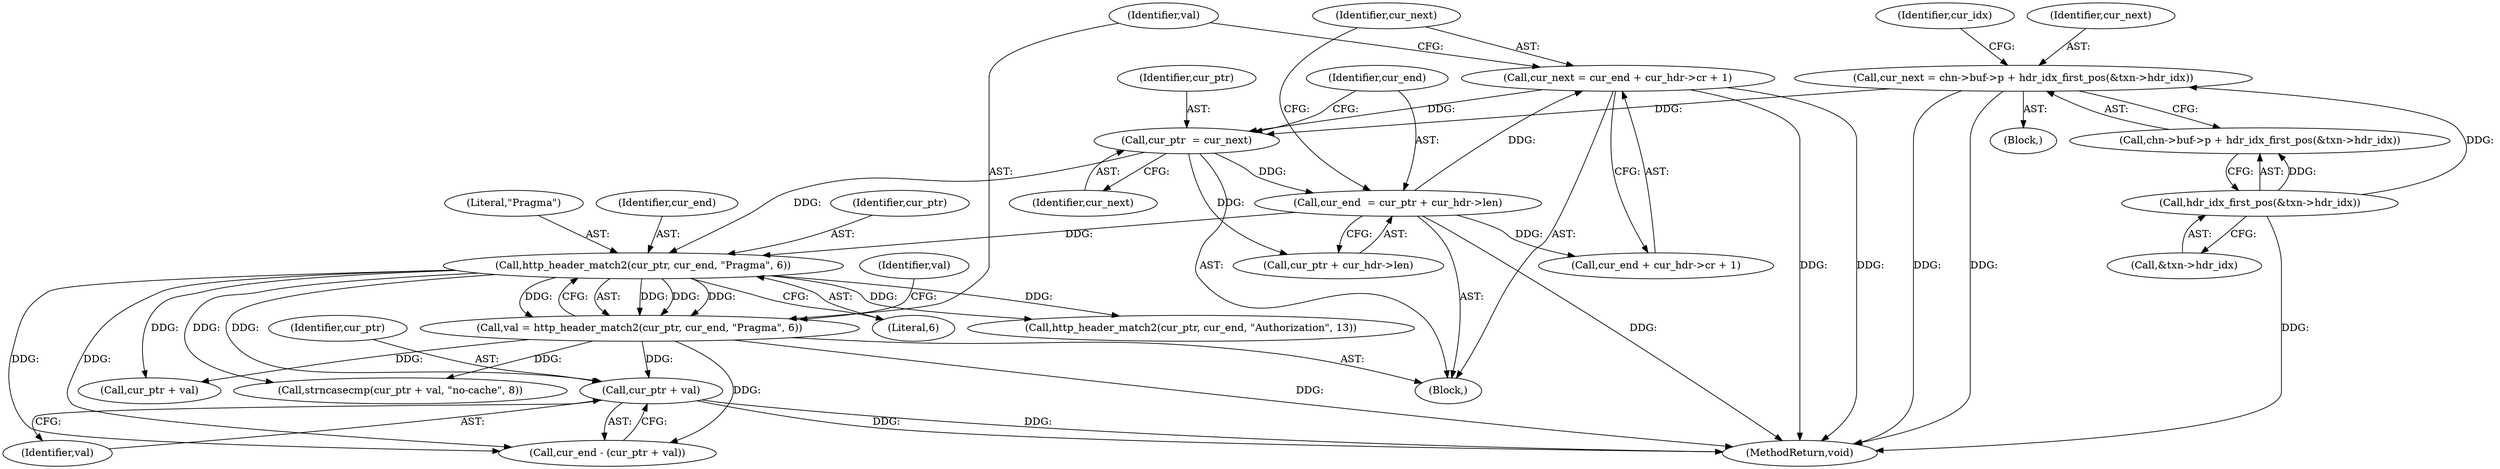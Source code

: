 digraph "0_haproxy_17514045e5d934dede62116216c1b016fe23dd06@pointer" {
"1000214" [label="(Call,cur_ptr + val)"];
"1000201" [label="(Call,http_header_match2(cur_ptr, cur_end, \"Pragma\", 6))"];
"1000180" [label="(Call,cur_ptr  = cur_next)"];
"1000190" [label="(Call,cur_next = cur_end + cur_hdr->cr + 1)"];
"1000183" [label="(Call,cur_end  = cur_ptr + cur_hdr->len)"];
"1000142" [label="(Call,cur_next = chn->buf->p + hdr_idx_first_pos(&txn->hdr_idx))"];
"1000150" [label="(Call,hdr_idx_first_pos(&txn->hdr_idx))"];
"1000199" [label="(Call,val = http_header_match2(cur_ptr, cur_end, \"Pragma\", 6))"];
"1000108" [label="(Block,)"];
"1000184" [label="(Identifier,cur_end)"];
"1000382" [label="(MethodReturn,void)"];
"1000142" [label="(Call,cur_next = chn->buf->p + hdr_idx_first_pos(&txn->hdr_idx))"];
"1000220" [label="(Call,cur_ptr + val)"];
"1000219" [label="(Call,strncasecmp(cur_ptr + val, \"no-cache\", 8))"];
"1000204" [label="(Literal,\"Pragma\")"];
"1000199" [label="(Call,val = http_header_match2(cur_ptr, cur_end, \"Pragma\", 6))"];
"1000182" [label="(Identifier,cur_next)"];
"1000151" [label="(Call,&txn->hdr_idx)"];
"1000157" [label="(Identifier,cur_idx)"];
"1000167" [label="(Block,)"];
"1000180" [label="(Call,cur_ptr  = cur_next)"];
"1000144" [label="(Call,chn->buf->p + hdr_idx_first_pos(&txn->hdr_idx))"];
"1000212" [label="(Call,cur_end - (cur_ptr + val))"];
"1000205" [label="(Literal,6)"];
"1000207" [label="(Identifier,val)"];
"1000191" [label="(Identifier,cur_next)"];
"1000190" [label="(Call,cur_next = cur_end + cur_hdr->cr + 1)"];
"1000150" [label="(Call,hdr_idx_first_pos(&txn->hdr_idx))"];
"1000216" [label="(Identifier,val)"];
"1000200" [label="(Identifier,val)"];
"1000192" [label="(Call,cur_end + cur_hdr->cr + 1)"];
"1000183" [label="(Call,cur_end  = cur_ptr + cur_hdr->len)"];
"1000214" [label="(Call,cur_ptr + val)"];
"1000185" [label="(Call,cur_ptr + cur_hdr->len)"];
"1000201" [label="(Call,http_header_match2(cur_ptr, cur_end, \"Pragma\", 6))"];
"1000181" [label="(Identifier,cur_ptr)"];
"1000203" [label="(Identifier,cur_end)"];
"1000233" [label="(Call,http_header_match2(cur_ptr, cur_end, \"Authorization\", 13))"];
"1000202" [label="(Identifier,cur_ptr)"];
"1000143" [label="(Identifier,cur_next)"];
"1000215" [label="(Identifier,cur_ptr)"];
"1000214" -> "1000212"  [label="AST: "];
"1000214" -> "1000216"  [label="CFG: "];
"1000215" -> "1000214"  [label="AST: "];
"1000216" -> "1000214"  [label="AST: "];
"1000212" -> "1000214"  [label="CFG: "];
"1000214" -> "1000382"  [label="DDG: "];
"1000214" -> "1000382"  [label="DDG: "];
"1000201" -> "1000214"  [label="DDG: "];
"1000199" -> "1000214"  [label="DDG: "];
"1000201" -> "1000199"  [label="AST: "];
"1000201" -> "1000205"  [label="CFG: "];
"1000202" -> "1000201"  [label="AST: "];
"1000203" -> "1000201"  [label="AST: "];
"1000204" -> "1000201"  [label="AST: "];
"1000205" -> "1000201"  [label="AST: "];
"1000199" -> "1000201"  [label="CFG: "];
"1000201" -> "1000199"  [label="DDG: "];
"1000201" -> "1000199"  [label="DDG: "];
"1000201" -> "1000199"  [label="DDG: "];
"1000201" -> "1000199"  [label="DDG: "];
"1000180" -> "1000201"  [label="DDG: "];
"1000183" -> "1000201"  [label="DDG: "];
"1000201" -> "1000212"  [label="DDG: "];
"1000201" -> "1000212"  [label="DDG: "];
"1000201" -> "1000219"  [label="DDG: "];
"1000201" -> "1000220"  [label="DDG: "];
"1000201" -> "1000233"  [label="DDG: "];
"1000201" -> "1000233"  [label="DDG: "];
"1000180" -> "1000167"  [label="AST: "];
"1000180" -> "1000182"  [label="CFG: "];
"1000181" -> "1000180"  [label="AST: "];
"1000182" -> "1000180"  [label="AST: "];
"1000184" -> "1000180"  [label="CFG: "];
"1000190" -> "1000180"  [label="DDG: "];
"1000142" -> "1000180"  [label="DDG: "];
"1000180" -> "1000183"  [label="DDG: "];
"1000180" -> "1000185"  [label="DDG: "];
"1000190" -> "1000167"  [label="AST: "];
"1000190" -> "1000192"  [label="CFG: "];
"1000191" -> "1000190"  [label="AST: "];
"1000192" -> "1000190"  [label="AST: "];
"1000200" -> "1000190"  [label="CFG: "];
"1000190" -> "1000382"  [label="DDG: "];
"1000190" -> "1000382"  [label="DDG: "];
"1000183" -> "1000190"  [label="DDG: "];
"1000183" -> "1000167"  [label="AST: "];
"1000183" -> "1000185"  [label="CFG: "];
"1000184" -> "1000183"  [label="AST: "];
"1000185" -> "1000183"  [label="AST: "];
"1000191" -> "1000183"  [label="CFG: "];
"1000183" -> "1000382"  [label="DDG: "];
"1000183" -> "1000192"  [label="DDG: "];
"1000142" -> "1000108"  [label="AST: "];
"1000142" -> "1000144"  [label="CFG: "];
"1000143" -> "1000142"  [label="AST: "];
"1000144" -> "1000142"  [label="AST: "];
"1000157" -> "1000142"  [label="CFG: "];
"1000142" -> "1000382"  [label="DDG: "];
"1000142" -> "1000382"  [label="DDG: "];
"1000150" -> "1000142"  [label="DDG: "];
"1000150" -> "1000144"  [label="AST: "];
"1000150" -> "1000151"  [label="CFG: "];
"1000151" -> "1000150"  [label="AST: "];
"1000144" -> "1000150"  [label="CFG: "];
"1000150" -> "1000382"  [label="DDG: "];
"1000150" -> "1000144"  [label="DDG: "];
"1000199" -> "1000167"  [label="AST: "];
"1000200" -> "1000199"  [label="AST: "];
"1000207" -> "1000199"  [label="CFG: "];
"1000199" -> "1000382"  [label="DDG: "];
"1000199" -> "1000212"  [label="DDG: "];
"1000199" -> "1000219"  [label="DDG: "];
"1000199" -> "1000220"  [label="DDG: "];
}
